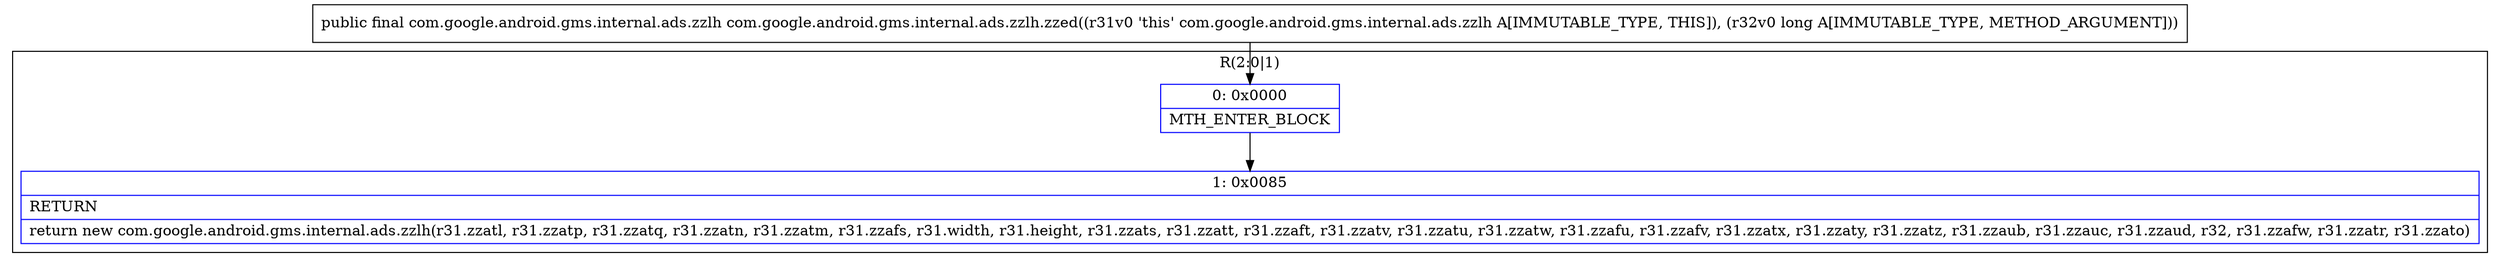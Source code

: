 digraph "CFG forcom.google.android.gms.internal.ads.zzlh.zzed(J)Lcom\/google\/android\/gms\/internal\/ads\/zzlh;" {
subgraph cluster_Region_522311501 {
label = "R(2:0|1)";
node [shape=record,color=blue];
Node_0 [shape=record,label="{0\:\ 0x0000|MTH_ENTER_BLOCK\l}"];
Node_1 [shape=record,label="{1\:\ 0x0085|RETURN\l|return new com.google.android.gms.internal.ads.zzlh(r31.zzatl, r31.zzatp, r31.zzatq, r31.zzatn, r31.zzatm, r31.zzafs, r31.width, r31.height, r31.zzats, r31.zzatt, r31.zzaft, r31.zzatv, r31.zzatu, r31.zzatw, r31.zzafu, r31.zzafv, r31.zzatx, r31.zzaty, r31.zzatz, r31.zzaub, r31.zzauc, r31.zzaud, r32, r31.zzafw, r31.zzatr, r31.zzato)\l}"];
}
MethodNode[shape=record,label="{public final com.google.android.gms.internal.ads.zzlh com.google.android.gms.internal.ads.zzlh.zzed((r31v0 'this' com.google.android.gms.internal.ads.zzlh A[IMMUTABLE_TYPE, THIS]), (r32v0 long A[IMMUTABLE_TYPE, METHOD_ARGUMENT])) }"];
MethodNode -> Node_0;
Node_0 -> Node_1;
}

